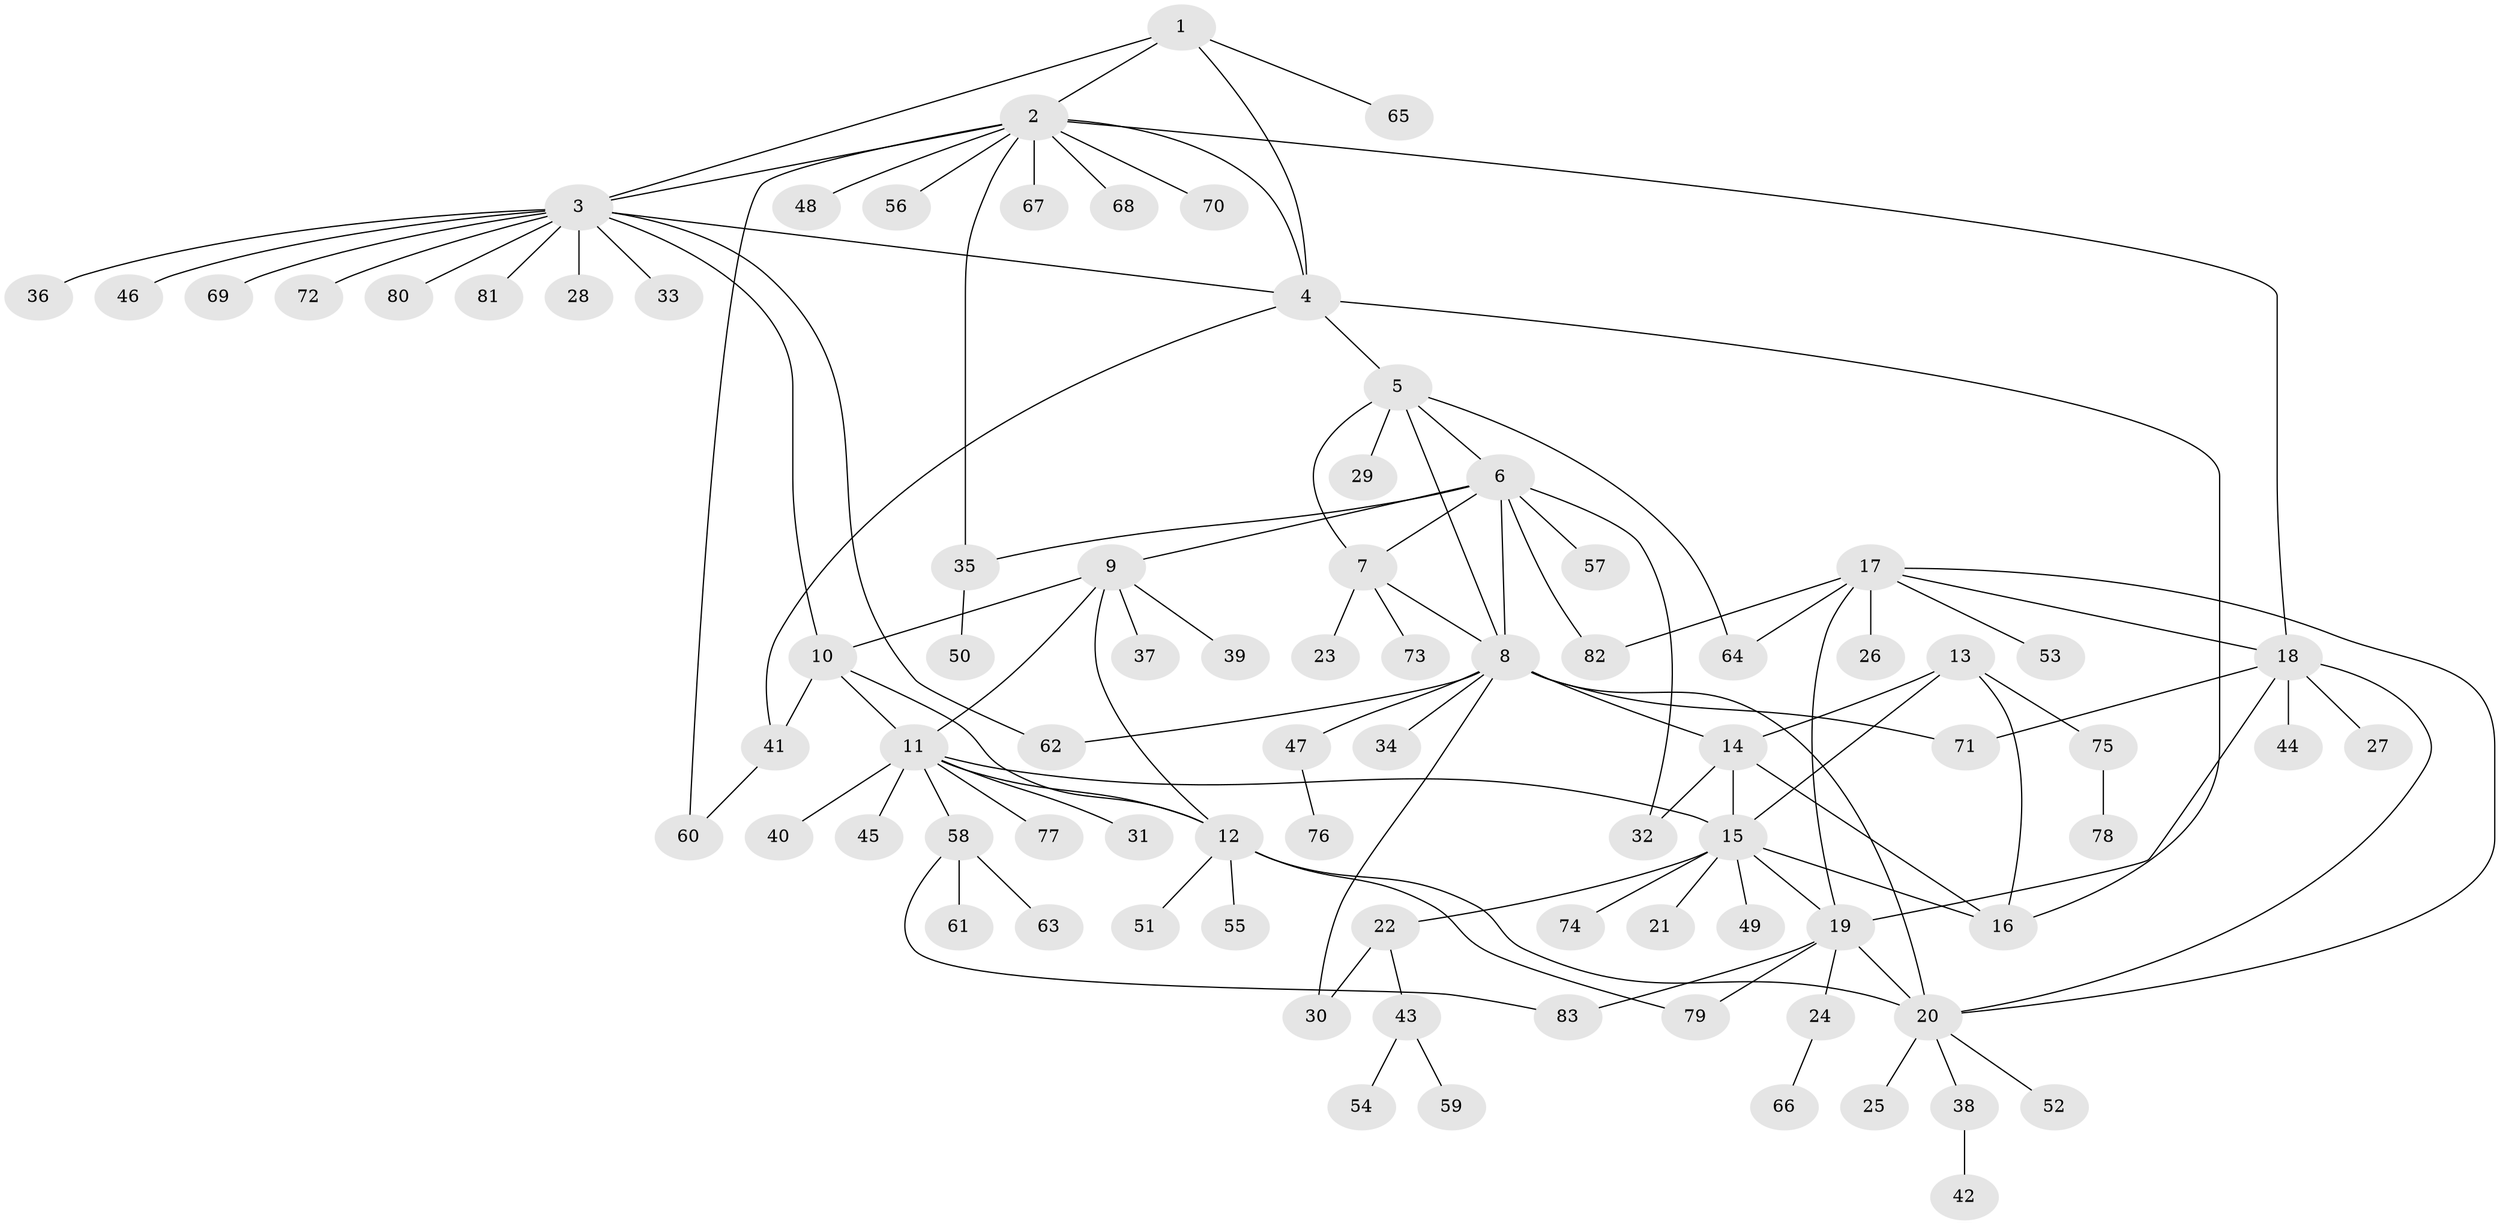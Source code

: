 // coarse degree distribution, {3: 0.047619047619047616, 10: 0.047619047619047616, 12: 0.015873015873015872, 7: 0.047619047619047616, 5: 0.031746031746031744, 9: 0.031746031746031744, 8: 0.015873015873015872, 6: 0.015873015873015872, 1: 0.6031746031746031, 2: 0.12698412698412698, 4: 0.015873015873015872}
// Generated by graph-tools (version 1.1) at 2025/24/03/03/25 07:24:14]
// undirected, 83 vertices, 114 edges
graph export_dot {
graph [start="1"]
  node [color=gray90,style=filled];
  1;
  2;
  3;
  4;
  5;
  6;
  7;
  8;
  9;
  10;
  11;
  12;
  13;
  14;
  15;
  16;
  17;
  18;
  19;
  20;
  21;
  22;
  23;
  24;
  25;
  26;
  27;
  28;
  29;
  30;
  31;
  32;
  33;
  34;
  35;
  36;
  37;
  38;
  39;
  40;
  41;
  42;
  43;
  44;
  45;
  46;
  47;
  48;
  49;
  50;
  51;
  52;
  53;
  54;
  55;
  56;
  57;
  58;
  59;
  60;
  61;
  62;
  63;
  64;
  65;
  66;
  67;
  68;
  69;
  70;
  71;
  72;
  73;
  74;
  75;
  76;
  77;
  78;
  79;
  80;
  81;
  82;
  83;
  1 -- 2;
  1 -- 3;
  1 -- 4;
  1 -- 65;
  2 -- 3;
  2 -- 4;
  2 -- 18;
  2 -- 35;
  2 -- 48;
  2 -- 56;
  2 -- 60;
  2 -- 67;
  2 -- 68;
  2 -- 70;
  3 -- 4;
  3 -- 10;
  3 -- 28;
  3 -- 33;
  3 -- 36;
  3 -- 46;
  3 -- 62;
  3 -- 69;
  3 -- 72;
  3 -- 80;
  3 -- 81;
  4 -- 5;
  4 -- 16;
  4 -- 41;
  5 -- 6;
  5 -- 7;
  5 -- 8;
  5 -- 29;
  5 -- 64;
  6 -- 7;
  6 -- 8;
  6 -- 9;
  6 -- 32;
  6 -- 35;
  6 -- 57;
  6 -- 82;
  7 -- 8;
  7 -- 23;
  7 -- 73;
  8 -- 14;
  8 -- 20;
  8 -- 30;
  8 -- 34;
  8 -- 47;
  8 -- 62;
  8 -- 71;
  9 -- 10;
  9 -- 11;
  9 -- 12;
  9 -- 37;
  9 -- 39;
  10 -- 11;
  10 -- 12;
  10 -- 41;
  11 -- 12;
  11 -- 15;
  11 -- 31;
  11 -- 40;
  11 -- 45;
  11 -- 58;
  11 -- 77;
  12 -- 20;
  12 -- 51;
  12 -- 55;
  12 -- 79;
  13 -- 14;
  13 -- 15;
  13 -- 16;
  13 -- 75;
  14 -- 15;
  14 -- 16;
  14 -- 32;
  15 -- 16;
  15 -- 19;
  15 -- 21;
  15 -- 22;
  15 -- 49;
  15 -- 74;
  17 -- 18;
  17 -- 19;
  17 -- 20;
  17 -- 26;
  17 -- 53;
  17 -- 64;
  17 -- 82;
  18 -- 19;
  18 -- 20;
  18 -- 27;
  18 -- 44;
  18 -- 71;
  19 -- 20;
  19 -- 24;
  19 -- 79;
  19 -- 83;
  20 -- 25;
  20 -- 38;
  20 -- 52;
  22 -- 30;
  22 -- 43;
  24 -- 66;
  35 -- 50;
  38 -- 42;
  41 -- 60;
  43 -- 54;
  43 -- 59;
  47 -- 76;
  58 -- 61;
  58 -- 63;
  58 -- 83;
  75 -- 78;
}
